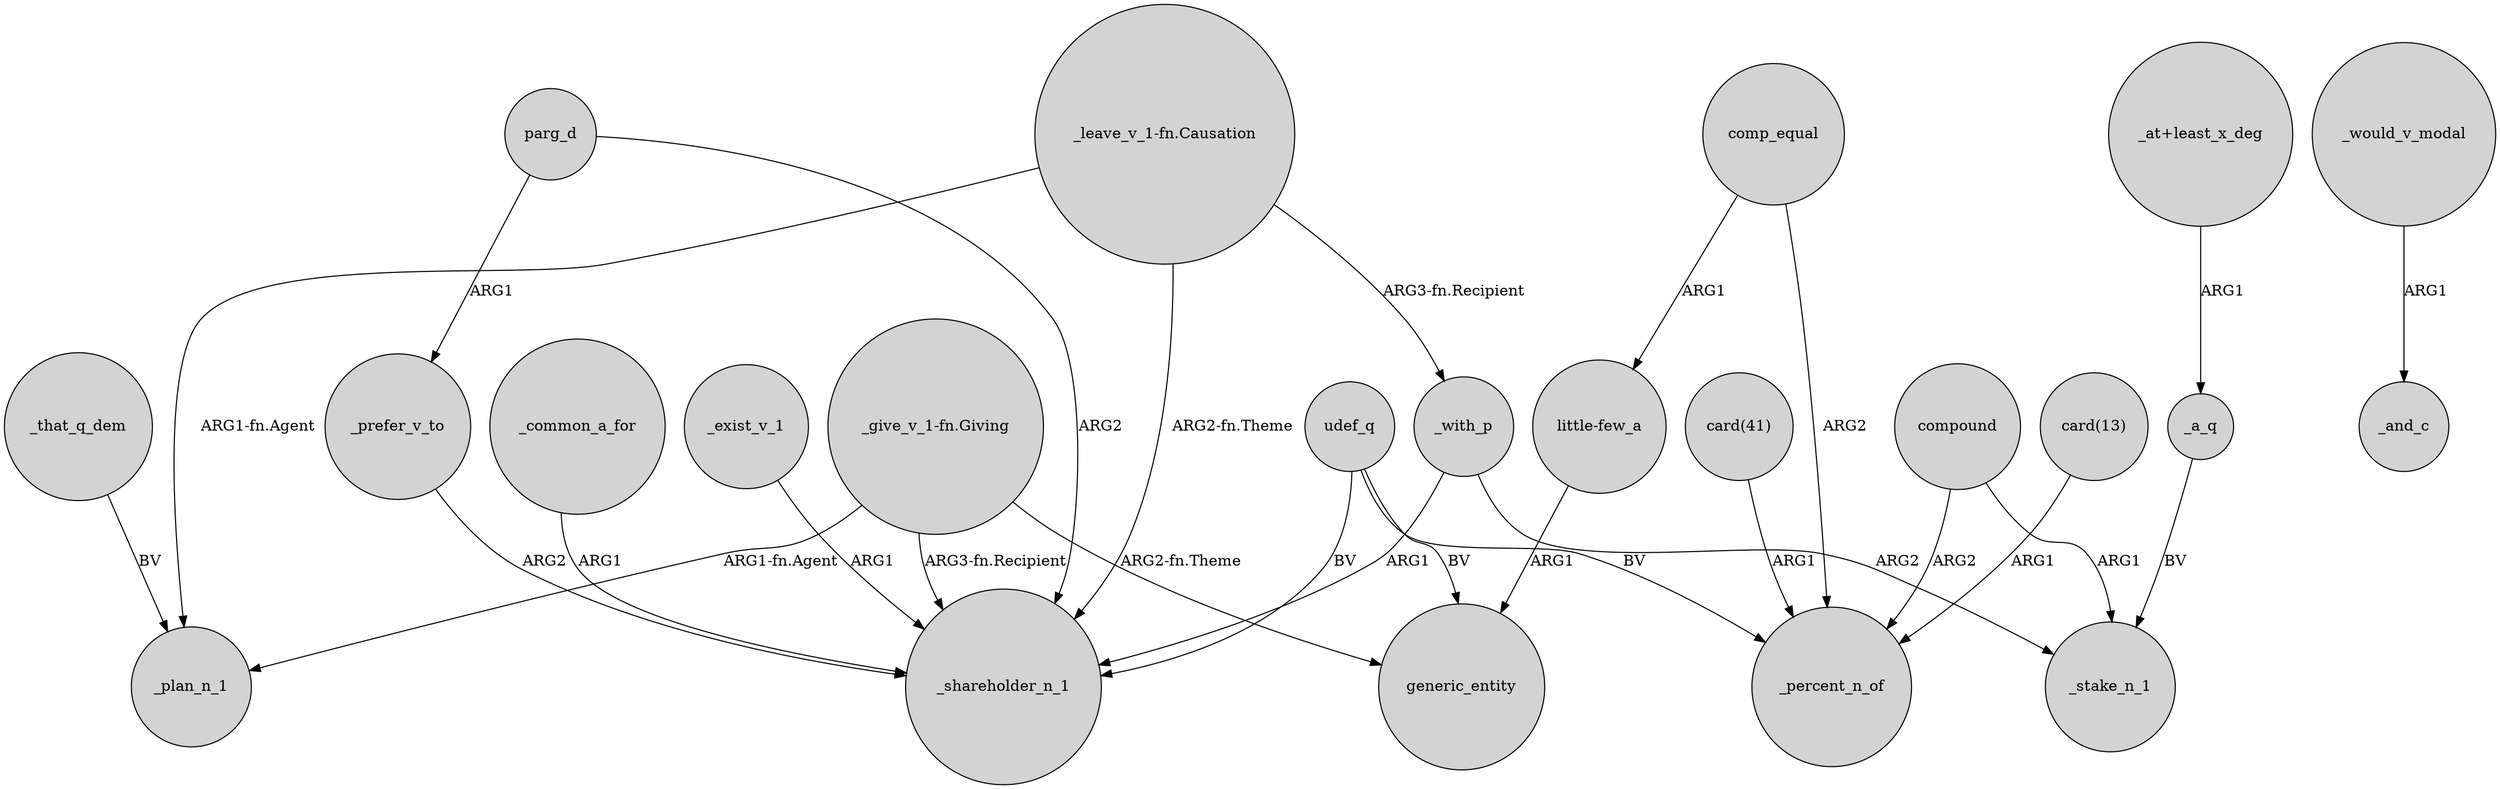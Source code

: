 digraph {
	node [shape=circle style=filled]
	"_give_v_1-fn.Giving" -> _plan_n_1 [label="ARG1-fn.Agent"]
	_a_q -> _stake_n_1 [label=BV]
	_would_v_modal -> _and_c [label=ARG1]
	udef_q -> generic_entity [label=BV]
	parg_d -> _shareholder_n_1 [label=ARG2]
	"_leave_v_1-fn.Causation" -> _shareholder_n_1 [label="ARG2-fn.Theme"]
	comp_equal -> "little-few_a" [label=ARG1]
	"_leave_v_1-fn.Causation" -> _plan_n_1 [label="ARG1-fn.Agent"]
	_common_a_for -> _shareholder_n_1 [label=ARG1]
	"card(41)" -> _percent_n_of [label=ARG1]
	udef_q -> _shareholder_n_1 [label=BV]
	compound -> _percent_n_of [label=ARG2]
	comp_equal -> _percent_n_of [label=ARG2]
	_prefer_v_to -> _shareholder_n_1 [label=ARG2]
	"_at+least_x_deg" -> _a_q [label=ARG1]
	_that_q_dem -> _plan_n_1 [label=BV]
	"_give_v_1-fn.Giving" -> _shareholder_n_1 [label="ARG3-fn.Recipient"]
	_exist_v_1 -> _shareholder_n_1 [label=ARG1]
	"_leave_v_1-fn.Causation" -> _with_p [label="ARG3-fn.Recipient"]
	compound -> _stake_n_1 [label=ARG1]
	parg_d -> _prefer_v_to [label=ARG1]
	_with_p -> _shareholder_n_1 [label=ARG1]
	"card(13)" -> _percent_n_of [label=ARG1]
	udef_q -> _percent_n_of [label=BV]
	_with_p -> _stake_n_1 [label=ARG2]
	"_give_v_1-fn.Giving" -> generic_entity [label="ARG2-fn.Theme"]
	"little-few_a" -> generic_entity [label=ARG1]
}
